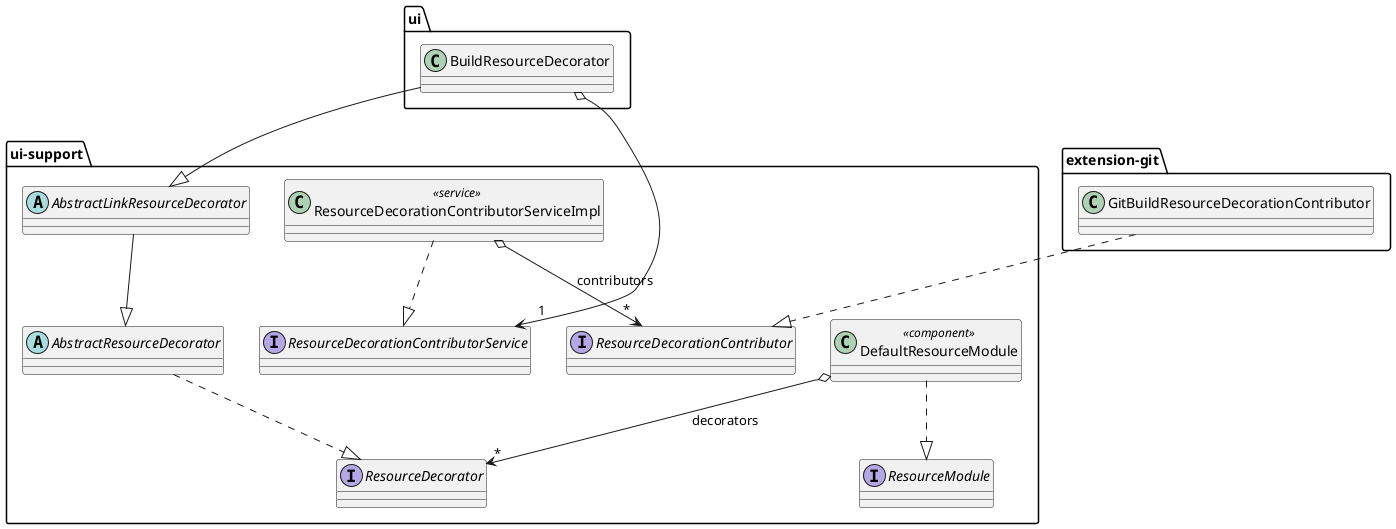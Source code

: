 @startuml
package "ui-support" {
    interface ResourceModule
    class DefaultResourceModule <<component>>

    interface ResourceDecorator
    abstract class AbstractResourceDecorator
    abstract class AbstractLinkResourceDecorator

    interface ResourceDecorationContributorService
    class ResourceDecorationContributorServiceImpl <<service>>

    interface ResourceDecorationContributor
}

package "ui" {
    class BuildResourceDecorator
}

package "extension-git" {
    class GitBuildResourceDecorationContributor

    GitBuildResourceDecorationContributor ..|> ResourceDecorationContributor
}

DefaultResourceModule ..|> ResourceModule
DefaultResourceModule o--> "*" ResourceDecorator : decorators

AbstractResourceDecorator ..|> ResourceDecorator
AbstractLinkResourceDecorator --|> AbstractResourceDecorator

BuildResourceDecorator --|> AbstractLinkResourceDecorator
BuildResourceDecorator o--> "1" ResourceDecorationContributorService

ResourceDecorationContributorServiceImpl ..|> ResourceDecorationContributorService
ResourceDecorationContributorServiceImpl o--> "*" ResourceDecorationContributor: contributors
@enduml
